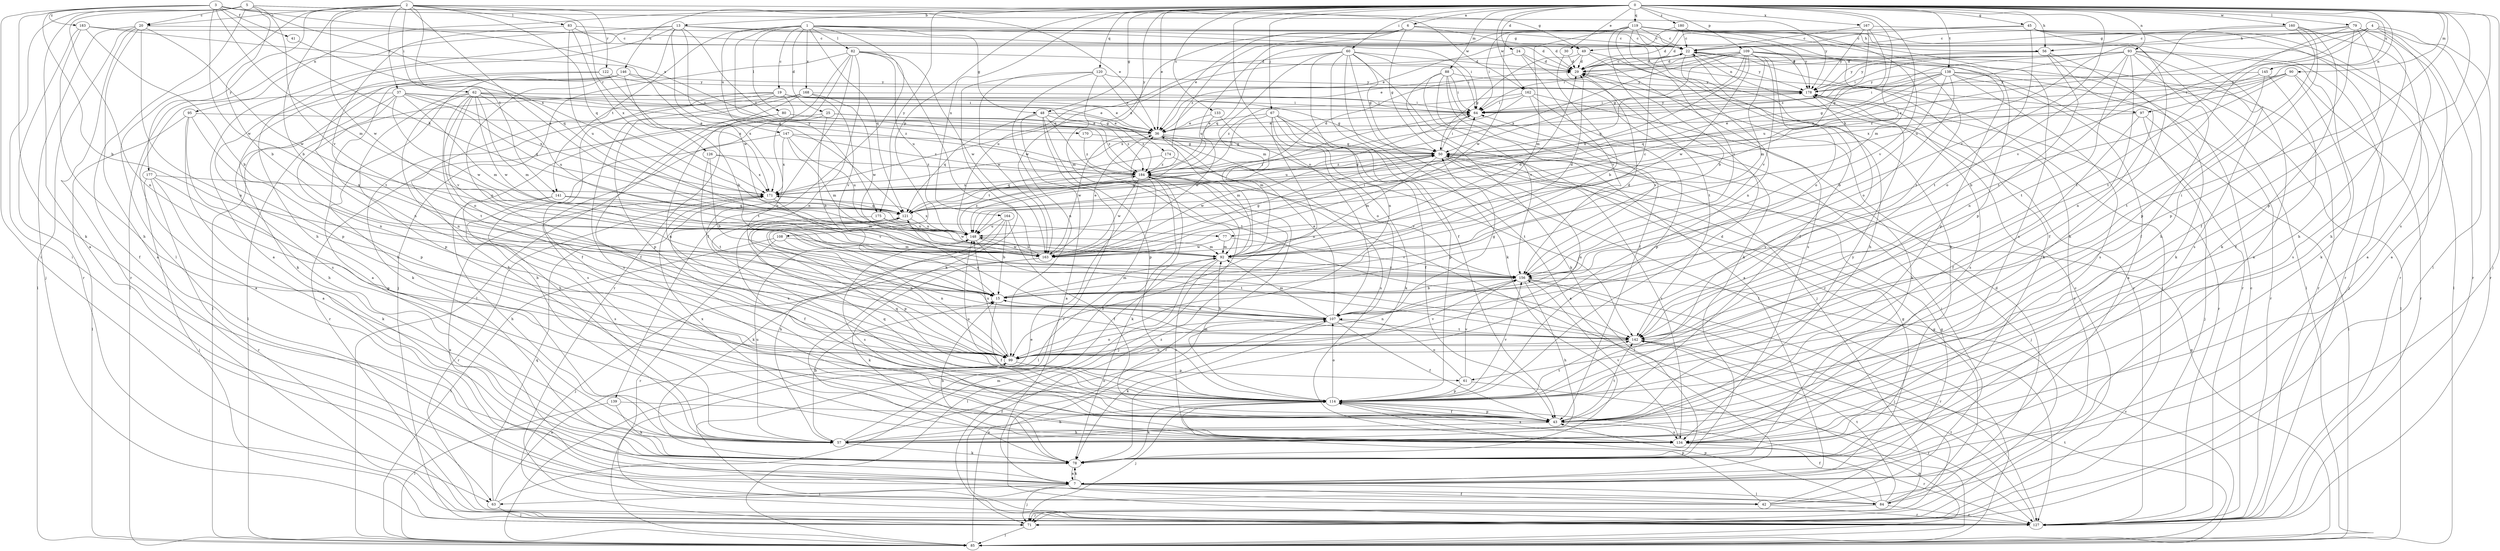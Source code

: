 strict digraph  {
0;
1;
2;
3;
4;
5;
6;
7;
13;
15;
19;
20;
22;
24;
25;
29;
30;
36;
37;
41;
42;
43;
45;
48;
49;
50;
56;
57;
60;
61;
62;
63;
64;
67;
71;
77;
78;
79;
80;
82;
83;
84;
85;
88;
90;
92;
93;
95;
97;
99;
107;
108;
109;
114;
119;
120;
121;
122;
126;
127;
133;
134;
138;
139;
141;
142;
145;
146;
147;
148;
156;
160;
162;
163;
164;
167;
168;
170;
171;
174;
175;
177;
178;
180;
183;
184;
0 -> 6  [label=a];
0 -> 13  [label=b];
0 -> 24  [label=d];
0 -> 30  [label=e];
0 -> 36  [label=e];
0 -> 45  [label=g];
0 -> 48  [label=g];
0 -> 56  [label=h];
0 -> 60  [label=i];
0 -> 61  [label=i];
0 -> 67  [label=j];
0 -> 71  [label=j];
0 -> 77  [label=k];
0 -> 79  [label=l];
0 -> 88  [label=m];
0 -> 90  [label=m];
0 -> 92  [label=m];
0 -> 93  [label=n];
0 -> 95  [label=n];
0 -> 97  [label=n];
0 -> 107  [label=o];
0 -> 108  [label=p];
0 -> 109  [label=p];
0 -> 114  [label=p];
0 -> 119  [label=q];
0 -> 120  [label=q];
0 -> 133  [label=s];
0 -> 134  [label=s];
0 -> 138  [label=t];
0 -> 145  [label=u];
0 -> 146  [label=u];
0 -> 156  [label=v];
0 -> 160  [label=w];
0 -> 162  [label=w];
0 -> 164  [label=x];
0 -> 167  [label=x];
0 -> 174  [label=y];
0 -> 175  [label=y];
0 -> 180  [label=z];
1 -> 19  [label=c];
1 -> 25  [label=d];
1 -> 29  [label=d];
1 -> 48  [label=g];
1 -> 56  [label=h];
1 -> 80  [label=l];
1 -> 82  [label=l];
1 -> 97  [label=n];
1 -> 121  [label=q];
1 -> 139  [label=t];
1 -> 141  [label=t];
1 -> 147  [label=u];
1 -> 168  [label=x];
1 -> 175  [label=y];
2 -> 15  [label=b];
2 -> 20  [label=c];
2 -> 37  [label=f];
2 -> 62  [label=i];
2 -> 83  [label=l];
2 -> 84  [label=l];
2 -> 121  [label=q];
2 -> 122  [label=r];
2 -> 126  [label=r];
2 -> 141  [label=t];
2 -> 148  [label=u];
2 -> 162  [label=w];
2 -> 163  [label=w];
2 -> 177  [label=y];
3 -> 15  [label=b];
3 -> 41  [label=f];
3 -> 63  [label=i];
3 -> 77  [label=k];
3 -> 78  [label=k];
3 -> 92  [label=m];
3 -> 163  [label=w];
3 -> 170  [label=x];
3 -> 171  [label=x];
3 -> 178  [label=y];
3 -> 183  [label=z];
4 -> 49  [label=g];
4 -> 56  [label=h];
4 -> 57  [label=h];
4 -> 84  [label=l];
4 -> 127  [label=r];
4 -> 142  [label=t];
4 -> 156  [label=v];
4 -> 171  [label=x];
5 -> 7  [label=a];
5 -> 15  [label=b];
5 -> 20  [label=c];
5 -> 36  [label=e];
5 -> 42  [label=f];
5 -> 49  [label=g];
5 -> 63  [label=i];
5 -> 99  [label=n];
5 -> 156  [label=v];
6 -> 22  [label=c];
6 -> 36  [label=e];
6 -> 49  [label=g];
6 -> 50  [label=g];
6 -> 148  [label=u];
6 -> 171  [label=x];
6 -> 178  [label=y];
6 -> 184  [label=z];
7 -> 42  [label=f];
7 -> 50  [label=g];
7 -> 63  [label=i];
7 -> 71  [label=j];
7 -> 78  [label=k];
7 -> 84  [label=l];
13 -> 7  [label=a];
13 -> 22  [label=c];
13 -> 57  [label=h];
13 -> 64  [label=i];
13 -> 85  [label=l];
13 -> 99  [label=n];
13 -> 121  [label=q];
13 -> 163  [label=w];
13 -> 184  [label=z];
15 -> 29  [label=d];
15 -> 43  [label=f];
15 -> 92  [label=m];
15 -> 107  [label=o];
19 -> 36  [label=e];
19 -> 43  [label=f];
19 -> 50  [label=g];
19 -> 57  [label=h];
19 -> 64  [label=i];
19 -> 85  [label=l];
19 -> 107  [label=o];
19 -> 114  [label=p];
20 -> 7  [label=a];
20 -> 22  [label=c];
20 -> 71  [label=j];
20 -> 85  [label=l];
20 -> 99  [label=n];
20 -> 127  [label=r];
20 -> 163  [label=w];
22 -> 29  [label=d];
22 -> 43  [label=f];
22 -> 57  [label=h];
22 -> 71  [label=j];
22 -> 127  [label=r];
22 -> 178  [label=y];
24 -> 29  [label=d];
24 -> 78  [label=k];
24 -> 148  [label=u];
24 -> 156  [label=v];
25 -> 15  [label=b];
25 -> 36  [label=e];
25 -> 127  [label=r];
25 -> 134  [label=s];
25 -> 184  [label=z];
29 -> 22  [label=c];
29 -> 178  [label=y];
30 -> 15  [label=b];
30 -> 29  [label=d];
36 -> 50  [label=g];
36 -> 92  [label=m];
36 -> 134  [label=s];
36 -> 142  [label=t];
36 -> 163  [label=w];
37 -> 7  [label=a];
37 -> 50  [label=g];
37 -> 64  [label=i];
37 -> 92  [label=m];
37 -> 99  [label=n];
37 -> 121  [label=q];
37 -> 134  [label=s];
37 -> 163  [label=w];
37 -> 171  [label=x];
41 -> 121  [label=q];
42 -> 50  [label=g];
42 -> 64  [label=i];
42 -> 114  [label=p];
42 -> 127  [label=r];
42 -> 178  [label=y];
42 -> 184  [label=z];
43 -> 57  [label=h];
43 -> 114  [label=p];
43 -> 121  [label=q];
43 -> 134  [label=s];
43 -> 142  [label=t];
43 -> 178  [label=y];
45 -> 22  [label=c];
45 -> 29  [label=d];
45 -> 57  [label=h];
45 -> 85  [label=l];
45 -> 127  [label=r];
45 -> 142  [label=t];
48 -> 7  [label=a];
48 -> 36  [label=e];
48 -> 114  [label=p];
48 -> 121  [label=q];
48 -> 127  [label=r];
48 -> 142  [label=t];
48 -> 184  [label=z];
49 -> 29  [label=d];
49 -> 50  [label=g];
49 -> 127  [label=r];
49 -> 134  [label=s];
49 -> 142  [label=t];
50 -> 64  [label=i];
50 -> 71  [label=j];
50 -> 92  [label=m];
50 -> 99  [label=n];
50 -> 121  [label=q];
50 -> 134  [label=s];
50 -> 163  [label=w];
50 -> 184  [label=z];
56 -> 29  [label=d];
56 -> 43  [label=f];
56 -> 78  [label=k];
56 -> 99  [label=n];
56 -> 178  [label=y];
57 -> 15  [label=b];
57 -> 78  [label=k];
57 -> 107  [label=o];
57 -> 148  [label=u];
57 -> 184  [label=z];
60 -> 29  [label=d];
60 -> 43  [label=f];
60 -> 50  [label=g];
60 -> 64  [label=i];
60 -> 78  [label=k];
60 -> 85  [label=l];
60 -> 92  [label=m];
60 -> 99  [label=n];
60 -> 127  [label=r];
60 -> 163  [label=w];
61 -> 107  [label=o];
61 -> 114  [label=p];
61 -> 127  [label=r];
61 -> 156  [label=v];
62 -> 36  [label=e];
62 -> 64  [label=i];
62 -> 92  [label=m];
62 -> 99  [label=n];
62 -> 107  [label=o];
62 -> 114  [label=p];
62 -> 142  [label=t];
62 -> 148  [label=u];
62 -> 156  [label=v];
62 -> 163  [label=w];
62 -> 184  [label=z];
63 -> 71  [label=j];
63 -> 92  [label=m];
63 -> 99  [label=n];
63 -> 121  [label=q];
64 -> 36  [label=e];
64 -> 148  [label=u];
64 -> 178  [label=y];
67 -> 7  [label=a];
67 -> 36  [label=e];
67 -> 43  [label=f];
67 -> 78  [label=k];
67 -> 99  [label=n];
67 -> 107  [label=o];
67 -> 114  [label=p];
67 -> 184  [label=z];
71 -> 22  [label=c];
71 -> 85  [label=l];
77 -> 92  [label=m];
77 -> 156  [label=v];
77 -> 163  [label=w];
78 -> 7  [label=a];
78 -> 15  [label=b];
79 -> 7  [label=a];
79 -> 22  [label=c];
79 -> 43  [label=f];
79 -> 57  [label=h];
79 -> 114  [label=p];
79 -> 127  [label=r];
79 -> 142  [label=t];
79 -> 148  [label=u];
80 -> 36  [label=e];
80 -> 57  [label=h];
80 -> 99  [label=n];
80 -> 184  [label=z];
82 -> 29  [label=d];
82 -> 43  [label=f];
82 -> 71  [label=j];
82 -> 85  [label=l];
82 -> 99  [label=n];
82 -> 127  [label=r];
82 -> 142  [label=t];
82 -> 148  [label=u];
82 -> 163  [label=w];
83 -> 22  [label=c];
83 -> 29  [label=d];
83 -> 142  [label=t];
83 -> 148  [label=u];
83 -> 171  [label=x];
84 -> 29  [label=d];
84 -> 43  [label=f];
84 -> 50  [label=g];
84 -> 71  [label=j];
84 -> 114  [label=p];
84 -> 127  [label=r];
84 -> 142  [label=t];
84 -> 171  [label=x];
85 -> 36  [label=e];
85 -> 50  [label=g];
85 -> 107  [label=o];
85 -> 114  [label=p];
85 -> 142  [label=t];
85 -> 156  [label=v];
88 -> 7  [label=a];
88 -> 43  [label=f];
88 -> 64  [label=i];
88 -> 71  [label=j];
88 -> 78  [label=k];
88 -> 156  [label=v];
88 -> 178  [label=y];
90 -> 15  [label=b];
90 -> 127  [label=r];
90 -> 134  [label=s];
90 -> 171  [label=x];
90 -> 178  [label=y];
90 -> 184  [label=z];
92 -> 22  [label=c];
92 -> 29  [label=d];
92 -> 85  [label=l];
92 -> 134  [label=s];
92 -> 156  [label=v];
93 -> 29  [label=d];
93 -> 43  [label=f];
93 -> 50  [label=g];
93 -> 64  [label=i];
93 -> 71  [label=j];
93 -> 78  [label=k];
93 -> 99  [label=n];
93 -> 107  [label=o];
93 -> 134  [label=s];
93 -> 142  [label=t];
93 -> 171  [label=x];
93 -> 178  [label=y];
95 -> 7  [label=a];
95 -> 36  [label=e];
95 -> 57  [label=h];
95 -> 85  [label=l];
95 -> 114  [label=p];
97 -> 36  [label=e];
97 -> 43  [label=f];
97 -> 71  [label=j];
97 -> 85  [label=l];
99 -> 107  [label=o];
99 -> 148  [label=u];
99 -> 156  [label=v];
99 -> 61  [label=p];
107 -> 15  [label=b];
107 -> 36  [label=e];
107 -> 43  [label=f];
107 -> 50  [label=g];
107 -> 78  [label=k];
107 -> 92  [label=m];
107 -> 121  [label=q];
107 -> 142  [label=t];
108 -> 85  [label=l];
108 -> 92  [label=m];
108 -> 99  [label=n];
108 -> 127  [label=r];
109 -> 29  [label=d];
109 -> 36  [label=e];
109 -> 50  [label=g];
109 -> 64  [label=i];
109 -> 78  [label=k];
109 -> 92  [label=m];
109 -> 107  [label=o];
109 -> 114  [label=p];
109 -> 121  [label=q];
109 -> 127  [label=r];
109 -> 148  [label=u];
109 -> 156  [label=v];
109 -> 163  [label=w];
109 -> 171  [label=x];
114 -> 29  [label=d];
114 -> 43  [label=f];
114 -> 57  [label=h];
114 -> 71  [label=j];
114 -> 78  [label=k];
114 -> 92  [label=m];
114 -> 107  [label=o];
114 -> 121  [label=q];
114 -> 134  [label=s];
114 -> 142  [label=t];
114 -> 148  [label=u];
114 -> 156  [label=v];
114 -> 171  [label=x];
114 -> 178  [label=y];
119 -> 15  [label=b];
119 -> 22  [label=c];
119 -> 64  [label=i];
119 -> 78  [label=k];
119 -> 85  [label=l];
119 -> 92  [label=m];
119 -> 99  [label=n];
119 -> 114  [label=p];
119 -> 121  [label=q];
119 -> 134  [label=s];
119 -> 142  [label=t];
119 -> 156  [label=v];
119 -> 163  [label=w];
119 -> 178  [label=y];
120 -> 36  [label=e];
120 -> 78  [label=k];
120 -> 92  [label=m];
120 -> 99  [label=n];
120 -> 163  [label=w];
120 -> 178  [label=y];
121 -> 64  [label=i];
121 -> 99  [label=n];
121 -> 114  [label=p];
121 -> 148  [label=u];
122 -> 99  [label=n];
122 -> 114  [label=p];
122 -> 171  [label=x];
122 -> 178  [label=y];
126 -> 15  [label=b];
126 -> 142  [label=t];
126 -> 171  [label=x];
126 -> 184  [label=z];
127 -> 22  [label=c];
127 -> 142  [label=t];
133 -> 36  [label=e];
133 -> 92  [label=m];
133 -> 163  [label=w];
134 -> 127  [label=r];
134 -> 156  [label=v];
134 -> 171  [label=x];
138 -> 7  [label=a];
138 -> 15  [label=b];
138 -> 50  [label=g];
138 -> 64  [label=i];
138 -> 85  [label=l];
138 -> 107  [label=o];
138 -> 121  [label=q];
138 -> 127  [label=r];
138 -> 134  [label=s];
138 -> 178  [label=y];
139 -> 43  [label=f];
139 -> 78  [label=k];
139 -> 85  [label=l];
141 -> 57  [label=h];
141 -> 92  [label=m];
141 -> 121  [label=q];
141 -> 134  [label=s];
142 -> 99  [label=n];
145 -> 43  [label=f];
145 -> 64  [label=i];
145 -> 142  [label=t];
145 -> 178  [label=y];
146 -> 7  [label=a];
146 -> 15  [label=b];
146 -> 57  [label=h];
146 -> 78  [label=k];
146 -> 85  [label=l];
146 -> 171  [label=x];
146 -> 178  [label=y];
147 -> 50  [label=g];
147 -> 57  [label=h];
147 -> 92  [label=m];
147 -> 148  [label=u];
147 -> 171  [label=x];
147 -> 184  [label=z];
148 -> 92  [label=m];
148 -> 134  [label=s];
148 -> 142  [label=t];
148 -> 163  [label=w];
148 -> 171  [label=x];
148 -> 184  [label=z];
156 -> 15  [label=b];
156 -> 57  [label=h];
156 -> 71  [label=j];
156 -> 99  [label=n];
156 -> 127  [label=r];
160 -> 7  [label=a];
160 -> 22  [label=c];
160 -> 57  [label=h];
160 -> 78  [label=k];
160 -> 114  [label=p];
160 -> 142  [label=t];
162 -> 64  [label=i];
162 -> 78  [label=k];
162 -> 114  [label=p];
162 -> 156  [label=v];
162 -> 171  [label=x];
162 -> 184  [label=z];
163 -> 29  [label=d];
163 -> 36  [label=e];
163 -> 50  [label=g];
163 -> 64  [label=i];
163 -> 71  [label=j];
163 -> 78  [label=k];
163 -> 148  [label=u];
164 -> 15  [label=b];
164 -> 43  [label=f];
164 -> 57  [label=h];
164 -> 78  [label=k];
164 -> 148  [label=u];
167 -> 22  [label=c];
167 -> 127  [label=r];
167 -> 148  [label=u];
167 -> 178  [label=y];
167 -> 184  [label=z];
168 -> 43  [label=f];
168 -> 64  [label=i];
168 -> 78  [label=k];
168 -> 134  [label=s];
168 -> 156  [label=v];
168 -> 163  [label=w];
170 -> 50  [label=g];
170 -> 184  [label=z];
171 -> 121  [label=q];
171 -> 127  [label=r];
171 -> 156  [label=v];
174 -> 85  [label=l];
174 -> 121  [label=q];
174 -> 184  [label=z];
175 -> 43  [label=f];
175 -> 148  [label=u];
175 -> 163  [label=w];
177 -> 71  [label=j];
177 -> 78  [label=k];
177 -> 114  [label=p];
177 -> 127  [label=r];
177 -> 171  [label=x];
178 -> 64  [label=i];
178 -> 127  [label=r];
178 -> 134  [label=s];
180 -> 7  [label=a];
180 -> 22  [label=c];
180 -> 29  [label=d];
180 -> 36  [label=e];
180 -> 156  [label=v];
183 -> 15  [label=b];
183 -> 22  [label=c];
183 -> 57  [label=h];
183 -> 127  [label=r];
183 -> 184  [label=z];
184 -> 29  [label=d];
184 -> 50  [label=g];
184 -> 71  [label=j];
184 -> 78  [label=k];
184 -> 85  [label=l];
184 -> 127  [label=r];
184 -> 156  [label=v];
184 -> 163  [label=w];
184 -> 171  [label=x];
}
